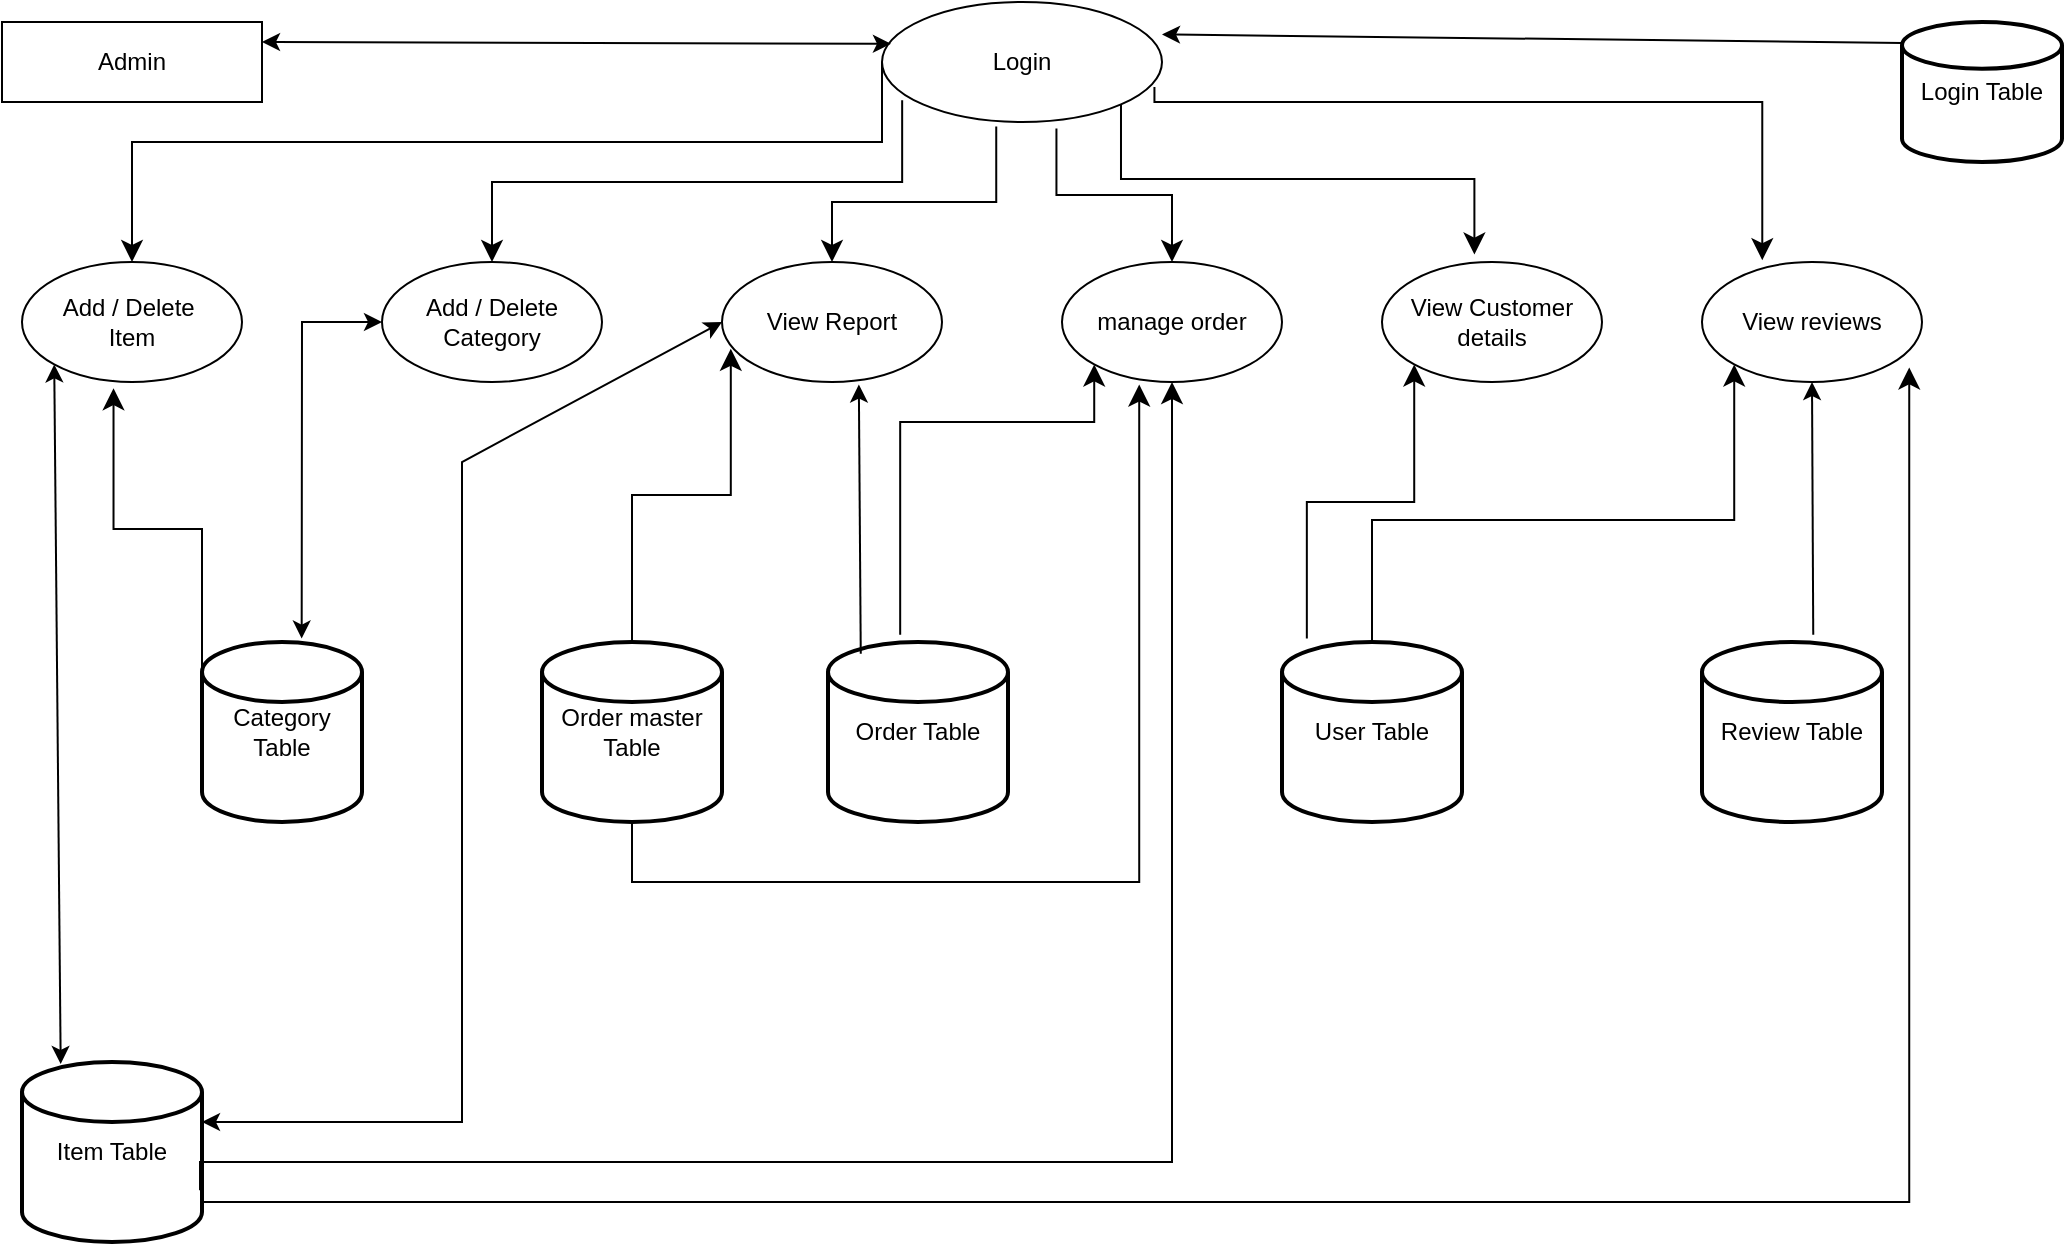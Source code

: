 <mxfile version="21.7.5" type="device">
  <diagram name="Page-1" id="IlHwKphJWzU5ngeQtOKR">
    <mxGraphModel dx="1219" dy="713" grid="1" gridSize="10" guides="1" tooltips="1" connect="1" arrows="1" fold="1" page="1" pageScale="1" pageWidth="827" pageHeight="1169" math="0" shadow="0">
      <root>
        <mxCell id="0" />
        <mxCell id="1" parent="0" />
        <mxCell id="0ES-CdffIGAf6w9SMzRY-1" value="Admin" style="rounded=0;whiteSpace=wrap;html=1;" vertex="1" parent="1">
          <mxGeometry x="10" y="50" width="130" height="40" as="geometry" />
        </mxCell>
        <mxCell id="0ES-CdffIGAf6w9SMzRY-2" value="Login" style="ellipse;whiteSpace=wrap;html=1;" vertex="1" parent="1">
          <mxGeometry x="450" y="40" width="140" height="60" as="geometry" />
        </mxCell>
        <mxCell id="0ES-CdffIGAf6w9SMzRY-3" value="Login Table" style="strokeWidth=2;html=1;shape=mxgraph.flowchart.database;whiteSpace=wrap;" vertex="1" parent="1">
          <mxGeometry x="960" y="50" width="80" height="70" as="geometry" />
        </mxCell>
        <mxCell id="0ES-CdffIGAf6w9SMzRY-4" value="Add / Delete&lt;br&gt;Category" style="ellipse;whiteSpace=wrap;html=1;" vertex="1" parent="1">
          <mxGeometry x="200" y="170" width="110" height="60" as="geometry" />
        </mxCell>
        <mxCell id="0ES-CdffIGAf6w9SMzRY-5" value="View Report" style="ellipse;whiteSpace=wrap;html=1;" vertex="1" parent="1">
          <mxGeometry x="370" y="170" width="110" height="60" as="geometry" />
        </mxCell>
        <mxCell id="0ES-CdffIGAf6w9SMzRY-6" value="View reviews" style="ellipse;whiteSpace=wrap;html=1;" vertex="1" parent="1">
          <mxGeometry x="860" y="170" width="110" height="60" as="geometry" />
        </mxCell>
        <mxCell id="0ES-CdffIGAf6w9SMzRY-7" value="manage order" style="ellipse;whiteSpace=wrap;html=1;" vertex="1" parent="1">
          <mxGeometry x="540" y="170" width="110" height="60" as="geometry" />
        </mxCell>
        <mxCell id="0ES-CdffIGAf6w9SMzRY-8" value="Add / Delete&amp;nbsp;&lt;br&gt;Item" style="ellipse;whiteSpace=wrap;html=1;" vertex="1" parent="1">
          <mxGeometry x="20" y="170" width="110" height="60" as="geometry" />
        </mxCell>
        <mxCell id="0ES-CdffIGAf6w9SMzRY-9" value="View Customer details" style="ellipse;whiteSpace=wrap;html=1;" vertex="1" parent="1">
          <mxGeometry x="700" y="170" width="110" height="60" as="geometry" />
        </mxCell>
        <mxCell id="0ES-CdffIGAf6w9SMzRY-10" value="Category&lt;br&gt;Table" style="strokeWidth=2;html=1;shape=mxgraph.flowchart.database;whiteSpace=wrap;" vertex="1" parent="1">
          <mxGeometry x="110" y="360" width="80" height="90" as="geometry" />
        </mxCell>
        <mxCell id="0ES-CdffIGAf6w9SMzRY-11" value="Order master&lt;br&gt;Table" style="strokeWidth=2;html=1;shape=mxgraph.flowchart.database;whiteSpace=wrap;" vertex="1" parent="1">
          <mxGeometry x="280" y="360" width="90" height="90" as="geometry" />
        </mxCell>
        <mxCell id="0ES-CdffIGAf6w9SMzRY-12" value="Order Table" style="strokeWidth=2;html=1;shape=mxgraph.flowchart.database;whiteSpace=wrap;" vertex="1" parent="1">
          <mxGeometry x="423" y="360" width="90" height="90" as="geometry" />
        </mxCell>
        <mxCell id="0ES-CdffIGAf6w9SMzRY-13" value="User Table" style="strokeWidth=2;html=1;shape=mxgraph.flowchart.database;whiteSpace=wrap;" vertex="1" parent="1">
          <mxGeometry x="650" y="360" width="90" height="90" as="geometry" />
        </mxCell>
        <mxCell id="0ES-CdffIGAf6w9SMzRY-14" value="Review Table" style="strokeWidth=2;html=1;shape=mxgraph.flowchart.database;whiteSpace=wrap;" vertex="1" parent="1">
          <mxGeometry x="860" y="360" width="90" height="90" as="geometry" />
        </mxCell>
        <mxCell id="0ES-CdffIGAf6w9SMzRY-15" value="Item Table" style="strokeWidth=2;html=1;shape=mxgraph.flowchart.database;whiteSpace=wrap;" vertex="1" parent="1">
          <mxGeometry x="20" y="570" width="90" height="90" as="geometry" />
        </mxCell>
        <mxCell id="0ES-CdffIGAf6w9SMzRY-16" value="" style="endArrow=classic;startArrow=classic;html=1;rounded=0;exitX=1;exitY=0.25;exitDx=0;exitDy=0;entryX=0.032;entryY=0.348;entryDx=0;entryDy=0;entryPerimeter=0;" edge="1" parent="1" source="0ES-CdffIGAf6w9SMzRY-1" target="0ES-CdffIGAf6w9SMzRY-2">
          <mxGeometry width="50" height="50" relative="1" as="geometry">
            <mxPoint x="270" y="95" as="sourcePoint" />
            <mxPoint x="320" y="45" as="targetPoint" />
          </mxGeometry>
        </mxCell>
        <mxCell id="0ES-CdffIGAf6w9SMzRY-17" value="" style="endArrow=classic;html=1;rounded=0;exitX=0;exitY=0.15;exitDx=0;exitDy=0;exitPerimeter=0;entryX=1;entryY=0.27;entryDx=0;entryDy=0;entryPerimeter=0;" edge="1" parent="1" source="0ES-CdffIGAf6w9SMzRY-3" target="0ES-CdffIGAf6w9SMzRY-2">
          <mxGeometry width="50" height="50" relative="1" as="geometry">
            <mxPoint x="590" y="110" as="sourcePoint" />
            <mxPoint x="640" y="60" as="targetPoint" />
          </mxGeometry>
        </mxCell>
        <mxCell id="0ES-CdffIGAf6w9SMzRY-18" value="" style="edgeStyle=elbowEdgeStyle;elbow=vertical;endArrow=classic;html=1;curved=0;rounded=0;endSize=8;startSize=8;entryX=0.5;entryY=0;entryDx=0;entryDy=0;exitX=0;exitY=0.5;exitDx=0;exitDy=0;" edge="1" parent="1" source="0ES-CdffIGAf6w9SMzRY-2" target="0ES-CdffIGAf6w9SMzRY-8">
          <mxGeometry width="50" height="50" relative="1" as="geometry">
            <mxPoint x="110" y="170" as="sourcePoint" />
            <mxPoint x="160" y="120" as="targetPoint" />
            <Array as="points">
              <mxPoint x="260" y="110" />
            </Array>
          </mxGeometry>
        </mxCell>
        <mxCell id="0ES-CdffIGAf6w9SMzRY-19" value="" style="edgeStyle=elbowEdgeStyle;elbow=vertical;endArrow=classic;html=1;curved=0;rounded=0;endSize=8;startSize=8;entryX=0.5;entryY=0;entryDx=0;entryDy=0;exitX=0.072;exitY=0.819;exitDx=0;exitDy=0;exitPerimeter=0;" edge="1" parent="1" source="0ES-CdffIGAf6w9SMzRY-2" target="0ES-CdffIGAf6w9SMzRY-4">
          <mxGeometry width="50" height="50" relative="1" as="geometry">
            <mxPoint x="655" y="100" as="sourcePoint" />
            <mxPoint x="280" y="200" as="targetPoint" />
            <Array as="points">
              <mxPoint x="370" y="130" />
            </Array>
          </mxGeometry>
        </mxCell>
        <mxCell id="0ES-CdffIGAf6w9SMzRY-21" value="" style="edgeStyle=elbowEdgeStyle;elbow=vertical;endArrow=classic;html=1;curved=0;rounded=0;endSize=8;startSize=8;entryX=0.5;entryY=0;entryDx=0;entryDy=0;exitX=0.408;exitY=1.038;exitDx=0;exitDy=0;exitPerimeter=0;" edge="1" parent="1" source="0ES-CdffIGAf6w9SMzRY-2" target="0ES-CdffIGAf6w9SMzRY-5">
          <mxGeometry width="50" height="50" relative="1" as="geometry">
            <mxPoint x="825" y="100" as="sourcePoint" />
            <mxPoint x="450" y="200" as="targetPoint" />
            <Array as="points">
              <mxPoint x="470" y="140" />
            </Array>
          </mxGeometry>
        </mxCell>
        <mxCell id="0ES-CdffIGAf6w9SMzRY-22" value="" style="edgeStyle=elbowEdgeStyle;elbow=vertical;endArrow=classic;html=1;curved=0;rounded=0;endSize=8;startSize=8;exitX=0.623;exitY=1.054;exitDx=0;exitDy=0;exitPerimeter=0;" edge="1" parent="1" source="0ES-CdffIGAf6w9SMzRY-2" target="0ES-CdffIGAf6w9SMzRY-7">
          <mxGeometry width="50" height="50" relative="1" as="geometry">
            <mxPoint x="510" y="350" as="sourcePoint" />
            <mxPoint x="560" y="300" as="targetPoint" />
          </mxGeometry>
        </mxCell>
        <mxCell id="0ES-CdffIGAf6w9SMzRY-23" value="" style="edgeStyle=elbowEdgeStyle;elbow=vertical;endArrow=classic;html=1;curved=0;rounded=0;endSize=8;startSize=8;exitX=1;exitY=1;exitDx=0;exitDy=0;entryX=0.42;entryY=-0.062;entryDx=0;entryDy=0;entryPerimeter=0;" edge="1" parent="1" source="0ES-CdffIGAf6w9SMzRY-2" target="0ES-CdffIGAf6w9SMzRY-9">
          <mxGeometry width="50" height="50" relative="1" as="geometry">
            <mxPoint x="642" y="80" as="sourcePoint" />
            <mxPoint x="700" y="147" as="targetPoint" />
          </mxGeometry>
        </mxCell>
        <mxCell id="0ES-CdffIGAf6w9SMzRY-24" value="" style="edgeStyle=elbowEdgeStyle;elbow=vertical;endArrow=classic;html=1;curved=0;rounded=0;endSize=8;startSize=8;entryX=0.274;entryY=-0.015;entryDx=0;entryDy=0;entryPerimeter=0;exitX=0.973;exitY=0.709;exitDx=0;exitDy=0;exitPerimeter=0;" edge="1" parent="1" source="0ES-CdffIGAf6w9SMzRY-2" target="0ES-CdffIGAf6w9SMzRY-6">
          <mxGeometry width="50" height="50" relative="1" as="geometry">
            <mxPoint x="600" y="90" as="sourcePoint" />
            <mxPoint x="858" y="127" as="targetPoint" />
            <Array as="points">
              <mxPoint x="750" y="90" />
            </Array>
          </mxGeometry>
        </mxCell>
        <mxCell id="0ES-CdffIGAf6w9SMzRY-25" value="" style="endArrow=classic;startArrow=classic;html=1;rounded=0;entryX=0;entryY=1;entryDx=0;entryDy=0;exitX=0.215;exitY=0.011;exitDx=0;exitDy=0;exitPerimeter=0;" edge="1" parent="1" source="0ES-CdffIGAf6w9SMzRY-15" target="0ES-CdffIGAf6w9SMzRY-8">
          <mxGeometry width="50" height="50" relative="1" as="geometry">
            <mxPoint x="-34" y="290" as="sourcePoint" />
            <mxPoint x="280" y="291" as="targetPoint" />
          </mxGeometry>
        </mxCell>
        <mxCell id="0ES-CdffIGAf6w9SMzRY-26" value="" style="edgeStyle=elbowEdgeStyle;elbow=vertical;endArrow=classic;html=1;curved=0;rounded=0;endSize=8;startSize=8;exitX=0;exitY=0.15;exitDx=0;exitDy=0;exitPerimeter=0;entryX=0.416;entryY=1.052;entryDx=0;entryDy=0;entryPerimeter=0;" edge="1" parent="1" source="0ES-CdffIGAf6w9SMzRY-10" target="0ES-CdffIGAf6w9SMzRY-8">
          <mxGeometry width="50" height="50" relative="1" as="geometry">
            <mxPoint x="90" y="310" as="sourcePoint" />
            <mxPoint x="140" y="260" as="targetPoint" />
          </mxGeometry>
        </mxCell>
        <mxCell id="0ES-CdffIGAf6w9SMzRY-27" value="" style="endArrow=classic;startArrow=classic;html=1;rounded=0;exitX=0.623;exitY=-0.019;exitDx=0;exitDy=0;entryX=0;entryY=0.5;entryDx=0;entryDy=0;exitPerimeter=0;" edge="1" parent="1" source="0ES-CdffIGAf6w9SMzRY-10" target="0ES-CdffIGAf6w9SMzRY-4">
          <mxGeometry width="50" height="50" relative="1" as="geometry">
            <mxPoint x="126" y="270" as="sourcePoint" />
            <mxPoint x="440" y="271" as="targetPoint" />
            <Array as="points">
              <mxPoint x="160" y="200" />
            </Array>
          </mxGeometry>
        </mxCell>
        <mxCell id="0ES-CdffIGAf6w9SMzRY-29" value="" style="endArrow=classic;startArrow=classic;html=1;rounded=0;entryX=0;entryY=0.5;entryDx=0;entryDy=0;" edge="1" parent="1" target="0ES-CdffIGAf6w9SMzRY-5">
          <mxGeometry width="50" height="50" relative="1" as="geometry">
            <mxPoint x="110" y="600" as="sourcePoint" />
            <mxPoint x="260" y="535" as="targetPoint" />
            <Array as="points">
              <mxPoint x="240" y="600" />
              <mxPoint x="240" y="270" />
            </Array>
          </mxGeometry>
        </mxCell>
        <mxCell id="0ES-CdffIGAf6w9SMzRY-30" value="" style="edgeStyle=elbowEdgeStyle;elbow=vertical;endArrow=classic;html=1;curved=0;rounded=0;endSize=8;startSize=8;exitX=0.5;exitY=0;exitDx=0;exitDy=0;exitPerimeter=0;entryX=0.04;entryY=0.723;entryDx=0;entryDy=0;entryPerimeter=0;" edge="1" parent="1" source="0ES-CdffIGAf6w9SMzRY-11" target="0ES-CdffIGAf6w9SMzRY-5">
          <mxGeometry width="50" height="50" relative="1" as="geometry">
            <mxPoint x="347" y="371" as="sourcePoint" />
            <mxPoint x="303" y="230" as="targetPoint" />
          </mxGeometry>
        </mxCell>
        <mxCell id="0ES-CdffIGAf6w9SMzRY-31" value="" style="endArrow=classic;html=1;rounded=0;entryX=0.622;entryY=1.021;entryDx=0;entryDy=0;entryPerimeter=0;exitX=0.182;exitY=0.065;exitDx=0;exitDy=0;exitPerimeter=0;" edge="1" parent="1" source="0ES-CdffIGAf6w9SMzRY-12" target="0ES-CdffIGAf6w9SMzRY-5">
          <mxGeometry width="50" height="50" relative="1" as="geometry">
            <mxPoint x="450" y="370" as="sourcePoint" />
            <mxPoint x="560" y="300" as="targetPoint" />
          </mxGeometry>
        </mxCell>
        <mxCell id="0ES-CdffIGAf6w9SMzRY-32" value="" style="edgeStyle=elbowEdgeStyle;elbow=vertical;endArrow=classic;html=1;curved=0;rounded=0;endSize=8;startSize=8;exitX=0.401;exitY=-0.04;exitDx=0;exitDy=0;exitPerimeter=0;entryX=0;entryY=1;entryDx=0;entryDy=0;" edge="1" parent="1" source="0ES-CdffIGAf6w9SMzRY-12" target="0ES-CdffIGAf6w9SMzRY-7">
          <mxGeometry width="50" height="50" relative="1" as="geometry">
            <mxPoint x="510" y="350" as="sourcePoint" />
            <mxPoint x="560" y="300" as="targetPoint" />
            <Array as="points">
              <mxPoint x="510" y="250" />
            </Array>
          </mxGeometry>
        </mxCell>
        <mxCell id="0ES-CdffIGAf6w9SMzRY-33" value="" style="edgeStyle=elbowEdgeStyle;elbow=vertical;endArrow=classic;html=1;curved=0;rounded=0;endSize=8;startSize=8;exitX=0.5;exitY=1;exitDx=0;exitDy=0;exitPerimeter=0;entryX=0.351;entryY=1.021;entryDx=0;entryDy=0;entryPerimeter=0;" edge="1" parent="1" source="0ES-CdffIGAf6w9SMzRY-11" target="0ES-CdffIGAf6w9SMzRY-7">
          <mxGeometry width="50" height="50" relative="1" as="geometry">
            <mxPoint x="460" y="545" as="sourcePoint" />
            <mxPoint x="557" y="410" as="targetPoint" />
            <Array as="points">
              <mxPoint x="440" y="480" />
            </Array>
          </mxGeometry>
        </mxCell>
        <mxCell id="0ES-CdffIGAf6w9SMzRY-34" value="" style="edgeStyle=elbowEdgeStyle;elbow=vertical;endArrow=classic;html=1;curved=0;rounded=0;endSize=8;startSize=8;exitX=0.989;exitY=0.712;exitDx=0;exitDy=0;exitPerimeter=0;entryX=0.5;entryY=1;entryDx=0;entryDy=0;" edge="1" parent="1" source="0ES-CdffIGAf6w9SMzRY-15" target="0ES-CdffIGAf6w9SMzRY-7">
          <mxGeometry width="50" height="50" relative="1" as="geometry">
            <mxPoint x="470" y="634.5" as="sourcePoint" />
            <mxPoint x="520" y="584.5" as="targetPoint" />
            <Array as="points">
              <mxPoint x="310" y="620" />
            </Array>
          </mxGeometry>
        </mxCell>
        <mxCell id="0ES-CdffIGAf6w9SMzRY-35" value="" style="edgeStyle=elbowEdgeStyle;elbow=vertical;endArrow=classic;html=1;curved=0;rounded=0;endSize=8;startSize=8;exitX=0.138;exitY=-0.019;exitDx=0;exitDy=0;exitPerimeter=0;entryX=0;entryY=1;entryDx=0;entryDy=0;" edge="1" parent="1" source="0ES-CdffIGAf6w9SMzRY-13" target="0ES-CdffIGAf6w9SMzRY-9">
          <mxGeometry width="50" height="50" relative="1" as="geometry">
            <mxPoint x="670" y="280" as="sourcePoint" />
            <mxPoint x="720" y="230" as="targetPoint" />
          </mxGeometry>
        </mxCell>
        <mxCell id="0ES-CdffIGAf6w9SMzRY-36" value="" style="edgeStyle=elbowEdgeStyle;elbow=vertical;endArrow=classic;html=1;curved=0;rounded=0;endSize=8;startSize=8;exitX=0.5;exitY=0;exitDx=0;exitDy=0;exitPerimeter=0;entryX=0;entryY=1;entryDx=0;entryDy=0;" edge="1" parent="1" source="0ES-CdffIGAf6w9SMzRY-13" target="0ES-CdffIGAf6w9SMzRY-6">
          <mxGeometry width="50" height="50" relative="1" as="geometry">
            <mxPoint x="763" y="405" as="sourcePoint" />
            <mxPoint x="870" y="240" as="targetPoint" />
            <Array as="points">
              <mxPoint x="814" y="299" />
            </Array>
          </mxGeometry>
        </mxCell>
        <mxCell id="0ES-CdffIGAf6w9SMzRY-37" value="" style="endArrow=classic;html=1;rounded=0;exitX=0.618;exitY=-0.04;exitDx=0;exitDy=0;exitPerimeter=0;entryX=0.5;entryY=1;entryDx=0;entryDy=0;" edge="1" parent="1" source="0ES-CdffIGAf6w9SMzRY-14" target="0ES-CdffIGAf6w9SMzRY-6">
          <mxGeometry width="50" height="50" relative="1" as="geometry">
            <mxPoint x="900" y="330" as="sourcePoint" />
            <mxPoint x="950" y="280" as="targetPoint" />
          </mxGeometry>
        </mxCell>
        <mxCell id="0ES-CdffIGAf6w9SMzRY-38" value="" style="edgeStyle=elbowEdgeStyle;elbow=vertical;endArrow=classic;html=1;curved=0;rounded=0;endSize=8;startSize=8;exitX=1;exitY=0.85;exitDx=0;exitDy=0;exitPerimeter=0;entryX=0.942;entryY=0.879;entryDx=0;entryDy=0;entryPerimeter=0;" edge="1" parent="1" source="0ES-CdffIGAf6w9SMzRY-15" target="0ES-CdffIGAf6w9SMzRY-6">
          <mxGeometry width="50" height="50" relative="1" as="geometry">
            <mxPoint x="670" y="620" as="sourcePoint" />
            <mxPoint x="720" y="570" as="targetPoint" />
            <Array as="points">
              <mxPoint x="420" y="640" />
            </Array>
          </mxGeometry>
        </mxCell>
      </root>
    </mxGraphModel>
  </diagram>
</mxfile>
